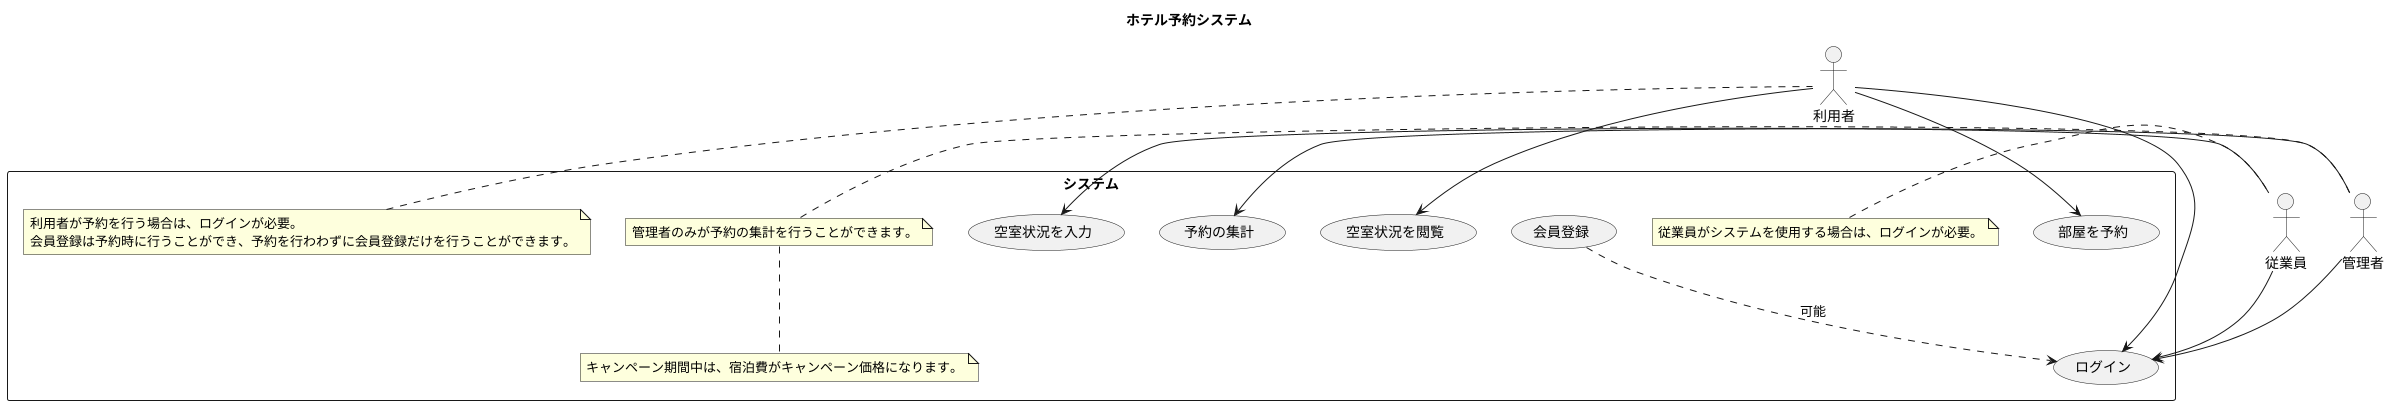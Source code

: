 @startuml 演習2-8

title ホテル予約システム

actor 利用者 
actor 従業員
actor 管理者 

rectangle "システム" {

  利用者 --> (空室状況を閲覧)
  利用者 --> (部屋を予約)
  利用者 --> (ログイン)

  (会員登録) ..> (ログイン) : 可能

  従業員 --> (空室状況を入力)
  従業員 --> (ログイン)

  管理者 --> (予約の集計)
  管理者 --> (ログイン)

  note left of 利用者
    利用者が予約を行う場合は、ログインが必要。
    会員登録は予約時に行うことができ、予約を行わわずに会員登録だけを行うことができます。
  end note

  note left of 従業員
    従業員がシステムを使用する場合は、ログインが必要。
  end note

  note left of 管理者
    管理者のみが予約の集計を行うことができます。
  end note

  note bottom
    キャンペーン期間中は、宿泊費がキャンペーン価格になります。
  end note

}

@enduml
